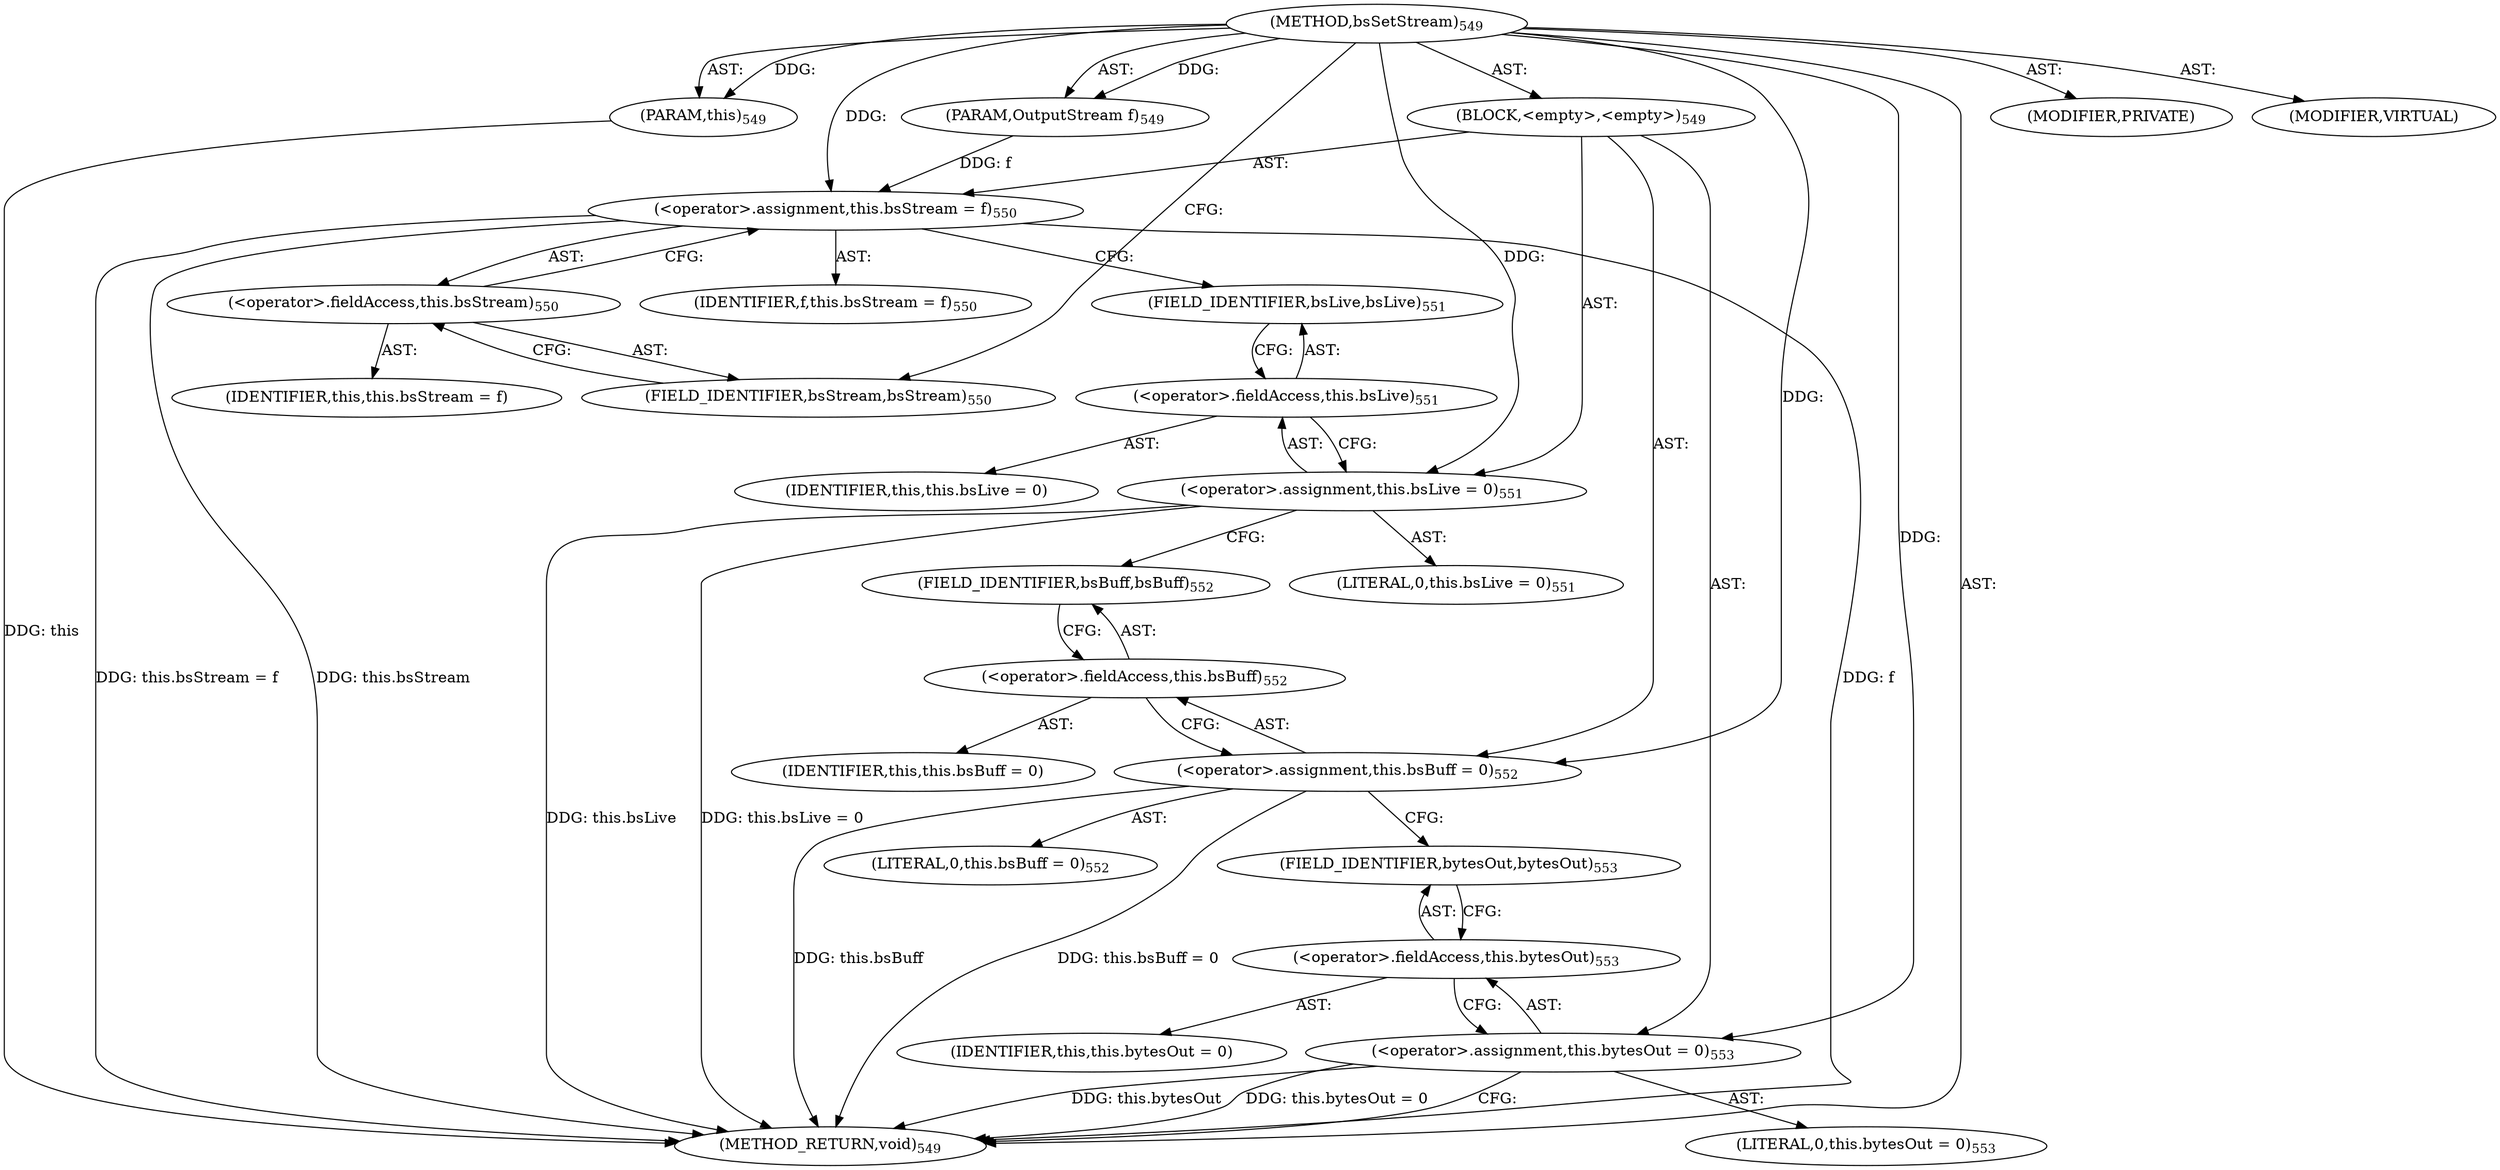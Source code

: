 digraph "bsSetStream" {  
"111669149711" [label = <(METHOD,bsSetStream)<SUB>549</SUB>> ]
"115964117028" [label = <(PARAM,this)<SUB>549</SUB>> ]
"115964117029" [label = <(PARAM,OutputStream f)<SUB>549</SUB>> ]
"25769803841" [label = <(BLOCK,&lt;empty&gt;,&lt;empty&gt;)<SUB>549</SUB>> ]
"30064771601" [label = <(&lt;operator&gt;.assignment,this.bsStream = f)<SUB>550</SUB>> ]
"30064771602" [label = <(&lt;operator&gt;.fieldAccess,this.bsStream)<SUB>550</SUB>> ]
"68719477187" [label = <(IDENTIFIER,this,this.bsStream = f)> ]
"55834574964" [label = <(FIELD_IDENTIFIER,bsStream,bsStream)<SUB>550</SUB>> ]
"68719477188" [label = <(IDENTIFIER,f,this.bsStream = f)<SUB>550</SUB>> ]
"30064771603" [label = <(&lt;operator&gt;.assignment,this.bsLive = 0)<SUB>551</SUB>> ]
"30064771604" [label = <(&lt;operator&gt;.fieldAccess,this.bsLive)<SUB>551</SUB>> ]
"68719477189" [label = <(IDENTIFIER,this,this.bsLive = 0)> ]
"55834574965" [label = <(FIELD_IDENTIFIER,bsLive,bsLive)<SUB>551</SUB>> ]
"90194313376" [label = <(LITERAL,0,this.bsLive = 0)<SUB>551</SUB>> ]
"30064771605" [label = <(&lt;operator&gt;.assignment,this.bsBuff = 0)<SUB>552</SUB>> ]
"30064771606" [label = <(&lt;operator&gt;.fieldAccess,this.bsBuff)<SUB>552</SUB>> ]
"68719477190" [label = <(IDENTIFIER,this,this.bsBuff = 0)> ]
"55834574966" [label = <(FIELD_IDENTIFIER,bsBuff,bsBuff)<SUB>552</SUB>> ]
"90194313377" [label = <(LITERAL,0,this.bsBuff = 0)<SUB>552</SUB>> ]
"30064771607" [label = <(&lt;operator&gt;.assignment,this.bytesOut = 0)<SUB>553</SUB>> ]
"30064771608" [label = <(&lt;operator&gt;.fieldAccess,this.bytesOut)<SUB>553</SUB>> ]
"68719477191" [label = <(IDENTIFIER,this,this.bytesOut = 0)> ]
"55834574967" [label = <(FIELD_IDENTIFIER,bytesOut,bytesOut)<SUB>553</SUB>> ]
"90194313378" [label = <(LITERAL,0,this.bytesOut = 0)<SUB>553</SUB>> ]
"133143986243" [label = <(MODIFIER,PRIVATE)> ]
"133143986244" [label = <(MODIFIER,VIRTUAL)> ]
"128849018895" [label = <(METHOD_RETURN,void)<SUB>549</SUB>> ]
  "111669149711" -> "115964117028"  [ label = "AST: "] 
  "111669149711" -> "115964117029"  [ label = "AST: "] 
  "111669149711" -> "25769803841"  [ label = "AST: "] 
  "111669149711" -> "133143986243"  [ label = "AST: "] 
  "111669149711" -> "133143986244"  [ label = "AST: "] 
  "111669149711" -> "128849018895"  [ label = "AST: "] 
  "25769803841" -> "30064771601"  [ label = "AST: "] 
  "25769803841" -> "30064771603"  [ label = "AST: "] 
  "25769803841" -> "30064771605"  [ label = "AST: "] 
  "25769803841" -> "30064771607"  [ label = "AST: "] 
  "30064771601" -> "30064771602"  [ label = "AST: "] 
  "30064771601" -> "68719477188"  [ label = "AST: "] 
  "30064771602" -> "68719477187"  [ label = "AST: "] 
  "30064771602" -> "55834574964"  [ label = "AST: "] 
  "30064771603" -> "30064771604"  [ label = "AST: "] 
  "30064771603" -> "90194313376"  [ label = "AST: "] 
  "30064771604" -> "68719477189"  [ label = "AST: "] 
  "30064771604" -> "55834574965"  [ label = "AST: "] 
  "30064771605" -> "30064771606"  [ label = "AST: "] 
  "30064771605" -> "90194313377"  [ label = "AST: "] 
  "30064771606" -> "68719477190"  [ label = "AST: "] 
  "30064771606" -> "55834574966"  [ label = "AST: "] 
  "30064771607" -> "30064771608"  [ label = "AST: "] 
  "30064771607" -> "90194313378"  [ label = "AST: "] 
  "30064771608" -> "68719477191"  [ label = "AST: "] 
  "30064771608" -> "55834574967"  [ label = "AST: "] 
  "30064771601" -> "55834574965"  [ label = "CFG: "] 
  "30064771603" -> "55834574966"  [ label = "CFG: "] 
  "30064771605" -> "55834574967"  [ label = "CFG: "] 
  "30064771607" -> "128849018895"  [ label = "CFG: "] 
  "30064771602" -> "30064771601"  [ label = "CFG: "] 
  "30064771604" -> "30064771603"  [ label = "CFG: "] 
  "30064771606" -> "30064771605"  [ label = "CFG: "] 
  "30064771608" -> "30064771607"  [ label = "CFG: "] 
  "55834574964" -> "30064771602"  [ label = "CFG: "] 
  "55834574965" -> "30064771604"  [ label = "CFG: "] 
  "55834574966" -> "30064771606"  [ label = "CFG: "] 
  "55834574967" -> "30064771608"  [ label = "CFG: "] 
  "111669149711" -> "55834574964"  [ label = "CFG: "] 
  "115964117028" -> "128849018895"  [ label = "DDG: this"] 
  "30064771601" -> "128849018895"  [ label = "DDG: this.bsStream"] 
  "30064771601" -> "128849018895"  [ label = "DDG: f"] 
  "30064771601" -> "128849018895"  [ label = "DDG: this.bsStream = f"] 
  "30064771603" -> "128849018895"  [ label = "DDG: this.bsLive"] 
  "30064771603" -> "128849018895"  [ label = "DDG: this.bsLive = 0"] 
  "30064771605" -> "128849018895"  [ label = "DDG: this.bsBuff"] 
  "30064771605" -> "128849018895"  [ label = "DDG: this.bsBuff = 0"] 
  "30064771607" -> "128849018895"  [ label = "DDG: this.bytesOut"] 
  "30064771607" -> "128849018895"  [ label = "DDG: this.bytesOut = 0"] 
  "111669149711" -> "115964117028"  [ label = "DDG: "] 
  "111669149711" -> "115964117029"  [ label = "DDG: "] 
  "115964117029" -> "30064771601"  [ label = "DDG: f"] 
  "111669149711" -> "30064771601"  [ label = "DDG: "] 
  "111669149711" -> "30064771603"  [ label = "DDG: "] 
  "111669149711" -> "30064771605"  [ label = "DDG: "] 
  "111669149711" -> "30064771607"  [ label = "DDG: "] 
}
